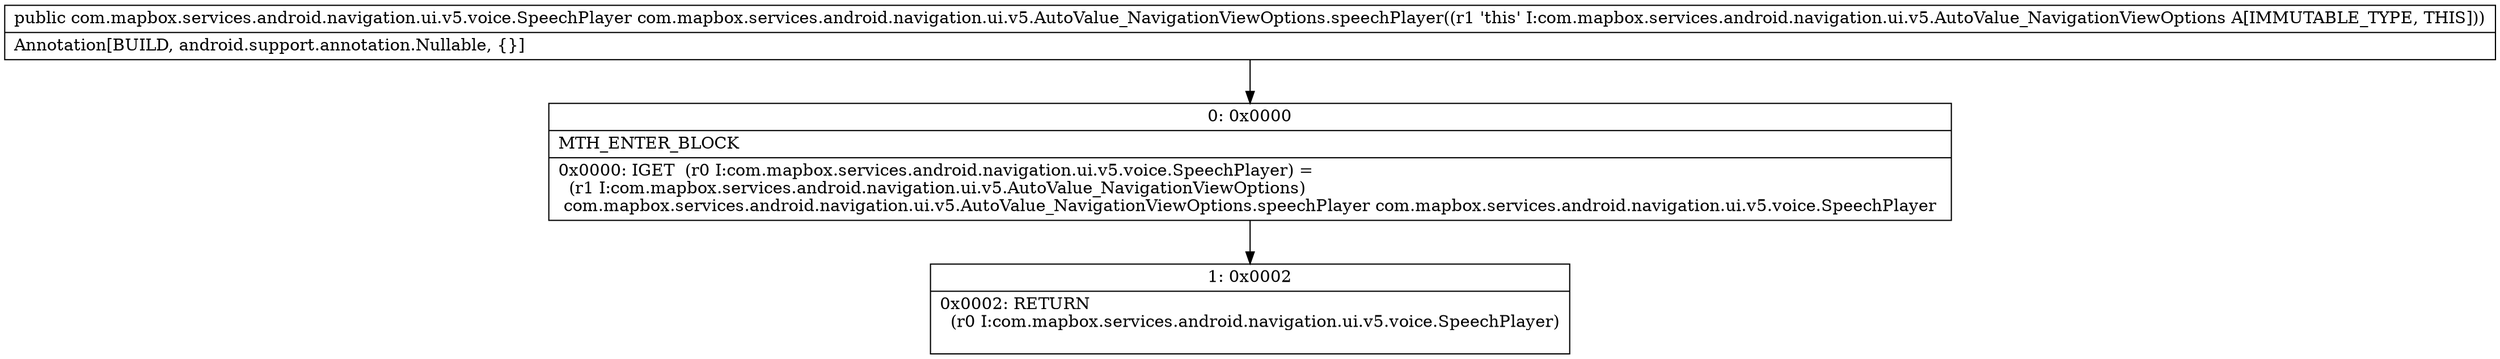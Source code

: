 digraph "CFG forcom.mapbox.services.android.navigation.ui.v5.AutoValue_NavigationViewOptions.speechPlayer()Lcom\/mapbox\/services\/android\/navigation\/ui\/v5\/voice\/SpeechPlayer;" {
Node_0 [shape=record,label="{0\:\ 0x0000|MTH_ENTER_BLOCK\l|0x0000: IGET  (r0 I:com.mapbox.services.android.navigation.ui.v5.voice.SpeechPlayer) = \l  (r1 I:com.mapbox.services.android.navigation.ui.v5.AutoValue_NavigationViewOptions)\l com.mapbox.services.android.navigation.ui.v5.AutoValue_NavigationViewOptions.speechPlayer com.mapbox.services.android.navigation.ui.v5.voice.SpeechPlayer \l}"];
Node_1 [shape=record,label="{1\:\ 0x0002|0x0002: RETURN  \l  (r0 I:com.mapbox.services.android.navigation.ui.v5.voice.SpeechPlayer)\l \l}"];
MethodNode[shape=record,label="{public com.mapbox.services.android.navigation.ui.v5.voice.SpeechPlayer com.mapbox.services.android.navigation.ui.v5.AutoValue_NavigationViewOptions.speechPlayer((r1 'this' I:com.mapbox.services.android.navigation.ui.v5.AutoValue_NavigationViewOptions A[IMMUTABLE_TYPE, THIS]))  | Annotation[BUILD, android.support.annotation.Nullable, \{\}]\l}"];
MethodNode -> Node_0;
Node_0 -> Node_1;
}

